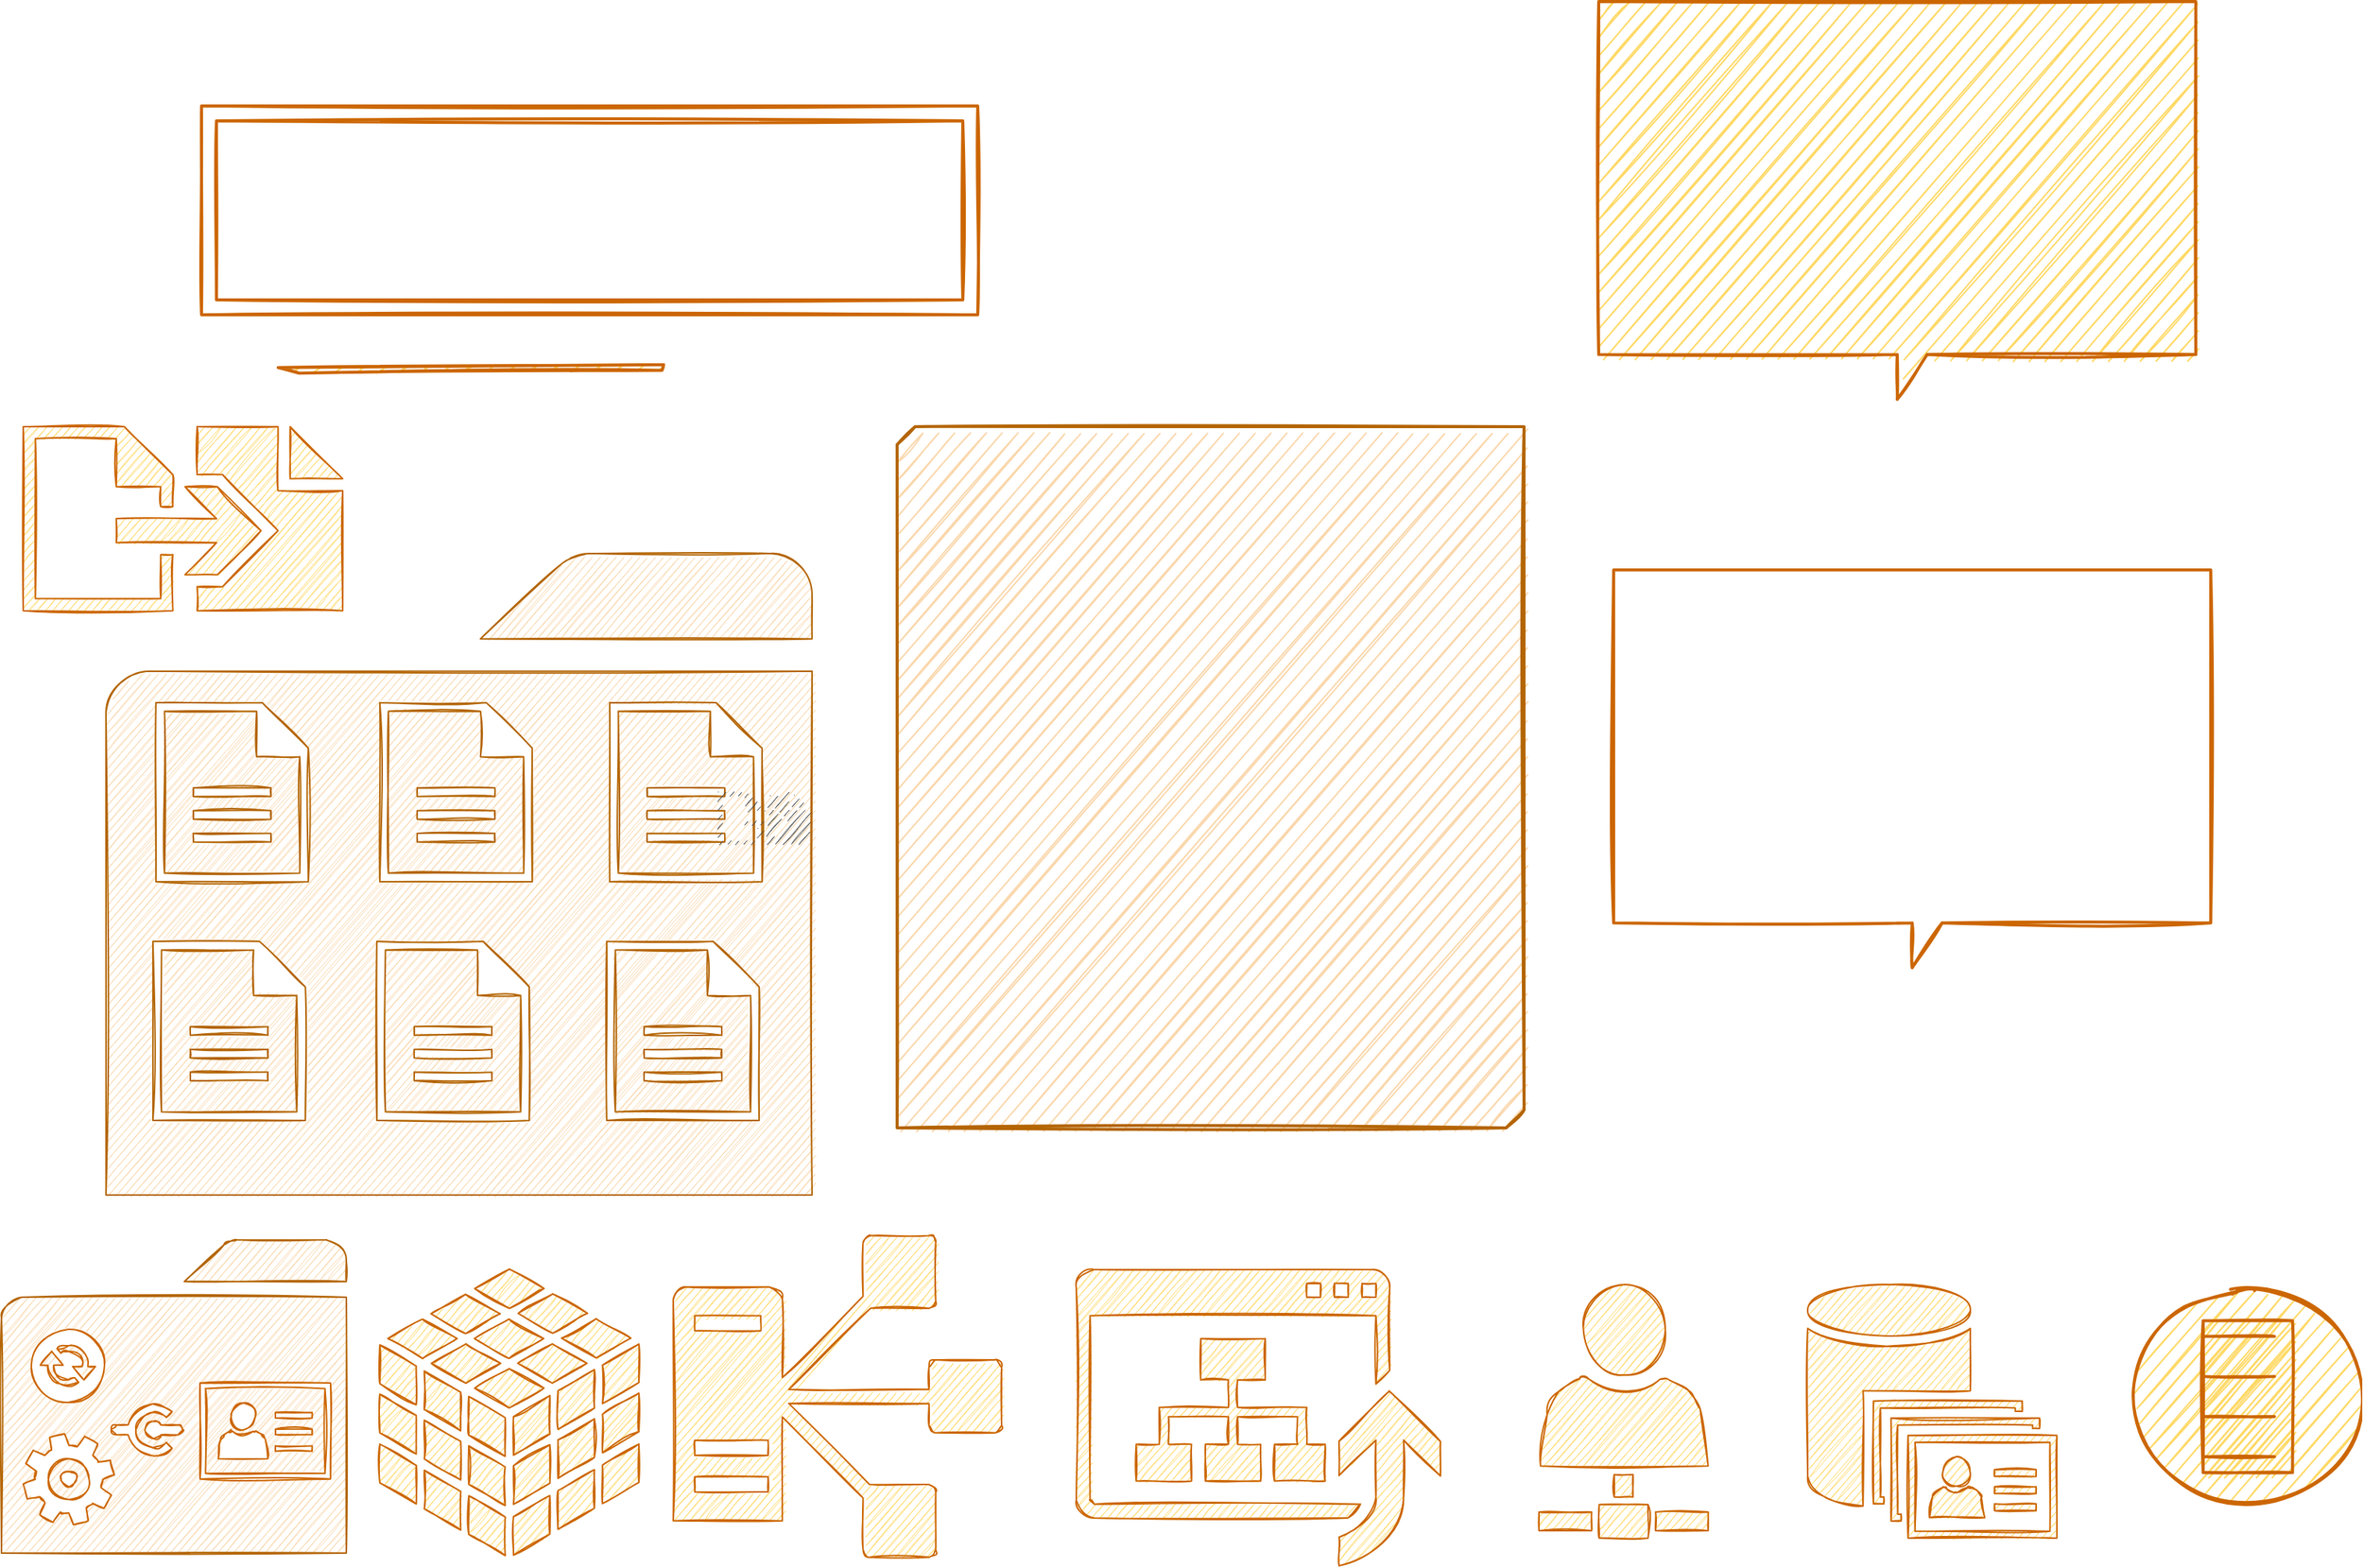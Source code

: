 <mxfile version="13.7.5" type="github">
  <diagram id="1DJoSMpmVe1PBzs5LV6L" name="Page-1">
    <mxGraphModel dx="1673" dy="898" grid="1" gridSize="10" guides="1" tooltips="1" connect="1" arrows="1" fold="1" page="1" pageScale="1" pageWidth="827" pageHeight="1169" math="0" shadow="0">
      <root>
        <mxCell id="0" />
        <mxCell id="1" parent="0" />
        <mxCell id="S-mG011iiMMuwMTmMiyn-3" value="" style="verticalLabelPosition=bottom;verticalAlign=top;html=1;shape=mxgraph.basic.diag_snip_rect;dx=6;sketch=1;fillColor=#fad7ac;strokeColor=#b46504;strokeWidth=2;" vertex="1" parent="1">
          <mxGeometry x="620" y="355" width="420" height="470" as="geometry" />
        </mxCell>
        <mxCell id="S-mG011iiMMuwMTmMiyn-5" value="" style="verticalLabelPosition=bottom;verticalAlign=top;html=1;shape=mxgraph.basic.diag_stripe;dx=10;sketch=1;strokeWidth=2;rotation=15;fillColor=#FFD966;strokeColor=#CC6600;" vertex="1" parent="1">
          <mxGeometry x="210" y="280" width="248.88" height="68.73" as="geometry" />
        </mxCell>
        <mxCell id="S-mG011iiMMuwMTmMiyn-6" value="" style="verticalLabelPosition=bottom;verticalAlign=top;html=1;shape=mxgraph.basic.frame;dx=10;sketch=1;strokeColor=#CC6600;strokeWidth=2;fillColor=none;" vertex="1" parent="1">
          <mxGeometry x="154" y="140" width="520" height="140" as="geometry" />
        </mxCell>
        <mxCell id="S-mG011iiMMuwMTmMiyn-9" value="" style="pointerEvents=1;shadow=0;dashed=0;html=1;strokeColor=#b46504;fillColor=#fad7ac;labelPosition=center;verticalLabelPosition=bottom;verticalAlign=top;outlineConnect=0;align=center;shape=mxgraph.office.concepts.folder;sketch=1;" vertex="1" parent="1">
          <mxGeometry x="90" y="440" width="473" height="430" as="geometry" />
        </mxCell>
        <mxCell id="S-mG011iiMMuwMTmMiyn-10" value="" style="pointerEvents=1;shadow=0;dashed=0;html=1;strokeColor=#b46504;labelPosition=center;verticalLabelPosition=bottom;verticalAlign=top;outlineConnect=0;align=center;shape=mxgraph.office.concepts.document;sketch=1;fillColor=#FFFFFF;" vertex="1" parent="1">
          <mxGeometry x="123.44" y="540" width="102.13" height="120" as="geometry" />
        </mxCell>
        <mxCell id="S-mG011iiMMuwMTmMiyn-11" value="" style="pointerEvents=1;shadow=0;dashed=0;html=1;strokeColor=#b46504;labelPosition=center;verticalLabelPosition=bottom;verticalAlign=top;outlineConnect=0;align=center;shape=mxgraph.office.concepts.document;sketch=1;fillColor=#FFFFFF;" vertex="1" parent="1">
          <mxGeometry x="273.44" y="540" width="102.13" height="120" as="geometry" />
        </mxCell>
        <mxCell id="S-mG011iiMMuwMTmMiyn-12" value="" style="pointerEvents=1;shadow=0;dashed=0;html=1;strokeColor=#b46504;labelPosition=center;verticalLabelPosition=bottom;verticalAlign=top;outlineConnect=0;align=center;shape=mxgraph.office.concepts.document;sketch=1;fillColor=#FFFFFF;" vertex="1" parent="1">
          <mxGeometry x="427.44" y="540" width="102.13" height="120" as="geometry" />
        </mxCell>
        <mxCell id="S-mG011iiMMuwMTmMiyn-13" value="" style="pointerEvents=1;shadow=0;dashed=0;html=1;strokeColor=#b46504;labelPosition=center;verticalLabelPosition=bottom;verticalAlign=top;outlineConnect=0;align=center;shape=mxgraph.office.concepts.document;sketch=1;fillColor=#FFFFFF;" vertex="1" parent="1">
          <mxGeometry x="121.44" y="700" width="102.13" height="120" as="geometry" />
        </mxCell>
        <mxCell id="S-mG011iiMMuwMTmMiyn-14" value="" style="pointerEvents=1;shadow=0;dashed=0;html=1;strokeColor=#b46504;labelPosition=center;verticalLabelPosition=bottom;verticalAlign=top;outlineConnect=0;align=center;shape=mxgraph.office.concepts.document;sketch=1;fillColor=#FFFFFF;" vertex="1" parent="1">
          <mxGeometry x="271.44" y="700" width="102.13" height="120" as="geometry" />
        </mxCell>
        <mxCell id="S-mG011iiMMuwMTmMiyn-15" value="" style="pointerEvents=1;shadow=0;dashed=0;html=1;strokeColor=#b46504;labelPosition=center;verticalLabelPosition=bottom;verticalAlign=top;outlineConnect=0;align=center;shape=mxgraph.office.concepts.document;sketch=1;fillColor=#FFFFFF;" vertex="1" parent="1">
          <mxGeometry x="425.44" y="700" width="102.13" height="120" as="geometry" />
        </mxCell>
        <mxCell id="S-mG011iiMMuwMTmMiyn-17" value="" style="shape=callout;whiteSpace=wrap;html=1;perimeter=calloutPerimeter;sketch=1;strokeColor=#CC6600;strokeWidth=2;fillColor=#FFD966;shadow=0;rounded=0;" vertex="1" parent="1">
          <mxGeometry x="1090" y="70" width="400" height="266.67" as="geometry" />
        </mxCell>
        <mxCell id="S-mG011iiMMuwMTmMiyn-18" value="" style="shape=callout;whiteSpace=wrap;html=1;perimeter=calloutPerimeter;sketch=1;strokeColor=#CC6600;strokeWidth=2;shadow=0;rounded=0;fillColor=none;" vertex="1" parent="1">
          <mxGeometry x="1100" y="451" width="400" height="266.67" as="geometry" />
        </mxCell>
        <mxCell id="S-mG011iiMMuwMTmMiyn-20" value="" style="shadow=0;dashed=0;html=1;labelPosition=center;verticalLabelPosition=bottom;verticalAlign=top;outlineConnect=0;align=center;shape=mxgraph.office.databases.database_cube;rounded=0;sketch=1;fillColor=#FFD966;strokeColor=#CC6600;" vertex="1" parent="1">
          <mxGeometry x="273.44" y="919.7" width="173.54" height="192" as="geometry" />
        </mxCell>
        <mxCell id="S-mG011iiMMuwMTmMiyn-22" value="" style="pointerEvents=1;shadow=0;dashed=0;html=1;strokeColor=#b46504;fillColor=#fad7ac;labelPosition=center;verticalLabelPosition=bottom;verticalAlign=top;outlineConnect=0;align=center;shape=mxgraph.office.concepts.folder;sketch=1;" vertex="1" parent="1">
          <mxGeometry x="20" y="900" width="231" height="210" as="geometry" />
        </mxCell>
        <mxCell id="S-mG011iiMMuwMTmMiyn-23" value="" style="pointerEvents=1;shadow=0;dashed=0;html=1;labelPosition=center;verticalLabelPosition=bottom;verticalAlign=top;outlineConnect=0;align=center;shape=mxgraph.office.communications.exchange_active_sync;rounded=0;sketch=1;strokeColor=#CC6600;fillColor=#FFFFFF;" vertex="1" parent="1">
          <mxGeometry x="40" y="960" width="49" height="49" as="geometry" />
        </mxCell>
        <mxCell id="S-mG011iiMMuwMTmMiyn-24" value="" style="pointerEvents=1;shadow=0;dashed=0;html=1;labelPosition=center;verticalLabelPosition=bottom;verticalAlign=top;outlineConnect=0;align=center;shape=mxgraph.office.concepts.contacts;rounded=0;sketch=1;fillColor=#FFFFFF;strokeColor=#CC6600;" vertex="1" parent="1">
          <mxGeometry x="153" y="996" width="87.41" height="64.32" as="geometry" />
        </mxCell>
        <mxCell id="S-mG011iiMMuwMTmMiyn-25" value="" style="pointerEvents=1;shadow=0;dashed=0;html=1;labelPosition=center;verticalLabelPosition=bottom;verticalAlign=top;outlineConnect=0;align=center;shape=mxgraph.office.concepts.settings_office_365;rounded=0;sketch=1;fillColor=#FFFFFF;strokeColor=#CC6600;" vertex="1" parent="1">
          <mxGeometry x="34.57" y="1030" width="61" height="61" as="geometry" />
        </mxCell>
        <mxCell id="S-mG011iiMMuwMTmMiyn-26" value="" style="pointerEvents=1;shadow=0;dashed=0;html=1;labelPosition=center;verticalLabelPosition=bottom;verticalAlign=top;outlineConnect=0;align=center;shape=mxgraph.office.concepts.connector;rounded=0;sketch=1;fillColor=#FFFFFF;strokeColor=#CC6600;" vertex="1" parent="1">
          <mxGeometry x="93.57" y="1010" width="48.13" height="35" as="geometry" />
        </mxCell>
        <mxCell id="S-mG011iiMMuwMTmMiyn-27" value="" style="pointerEvents=1;shadow=0;dashed=0;html=1;labelPosition=center;verticalLabelPosition=bottom;verticalAlign=top;align=center;shape=mxgraph.mscae.oms.dependency_monitor;rounded=0;sketch=1;strokeColor=#CC6600;fillColor=#FFD966;" vertex="1" parent="1">
          <mxGeometry x="470" y="897.2" width="220" height="215.6" as="geometry" />
        </mxCell>
        <mxCell id="S-mG011iiMMuwMTmMiyn-28" value="" style="pointerEvents=1;shadow=0;dashed=0;html=1;labelPosition=center;verticalLabelPosition=bottom;verticalAlign=top;outlineConnect=0;align=center;shape=mxgraph.office.concepts.upgrade_site;rounded=0;sketch=1;fillColor=#FFD966;strokeColor=#CC6600;" vertex="1" parent="1">
          <mxGeometry x="740" y="920" width="243.98" height="198.49" as="geometry" />
        </mxCell>
        <mxCell id="S-mG011iiMMuwMTmMiyn-30" value="" style="pointerEvents=1;shadow=0;dashed=0;html=1;labelPosition=center;verticalLabelPosition=bottom;verticalAlign=top;outlineConnect=0;align=center;shape=mxgraph.office.sites.business_connectivity_services;rounded=0;sketch=1;fillColor=#FFD966;strokeColor=#CC6600;" vertex="1" parent="1">
          <mxGeometry x="1050" y="930" width="113.33" height="170" as="geometry" />
        </mxCell>
        <mxCell id="S-mG011iiMMuwMTmMiyn-34" value="" style="pointerEvents=1;shadow=0;dashed=0;html=1;strokeColor=none;fillColor=#505050;labelPosition=center;verticalLabelPosition=bottom;verticalAlign=top;outlineConnect=0;align=center;shape=mxgraph.office.concepts.migration;rounded=0;sketch=1;" vertex="1" parent="1">
          <mxGeometry x="500" y="600" width="59" height="34" as="geometry" />
        </mxCell>
        <mxCell id="S-mG011iiMMuwMTmMiyn-35" value="" style="pointerEvents=1;shadow=0;dashed=0;html=1;labelPosition=center;verticalLabelPosition=bottom;verticalAlign=top;outlineConnect=0;align=center;shape=mxgraph.office.concepts.migration;rounded=0;sketch=1;fillColor=#FFD966;strokeColor=#CC6600;" vertex="1" parent="1">
          <mxGeometry x="34.57" y="355" width="214.01" height="123.33" as="geometry" />
        </mxCell>
        <mxCell id="S-mG011iiMMuwMTmMiyn-36" value="" style="shadow=0;dashed=0;html=1;labelPosition=center;verticalLabelPosition=bottom;verticalAlign=top;outlineConnect=0;align=center;shape=mxgraph.office.databases.unified_contact_store;rounded=0;sketch=1;fillColor=#FFD966;strokeColor=#CC6600;" vertex="1" parent="1">
          <mxGeometry x="1230" y="930" width="166.91" height="170" as="geometry" />
        </mxCell>
        <mxCell id="S-mG011iiMMuwMTmMiyn-37" value="" style="shape=mxgraph.bpmn.shape;html=1;verticalLabelPosition=bottom;labelBackgroundColor=#ffffff;verticalAlign=top;align=center;perimeter=ellipsePerimeter;outlineConnect=0;outline=eventInt;symbol=conditional;rounded=0;shadow=0;sketch=1;strokeColor=#CC6600;strokeWidth=2;fillColor=#FFD966;" vertex="1" parent="1">
          <mxGeometry x="1450" y="930.32" width="149.68" height="149.68" as="geometry" />
        </mxCell>
      </root>
    </mxGraphModel>
  </diagram>
</mxfile>
